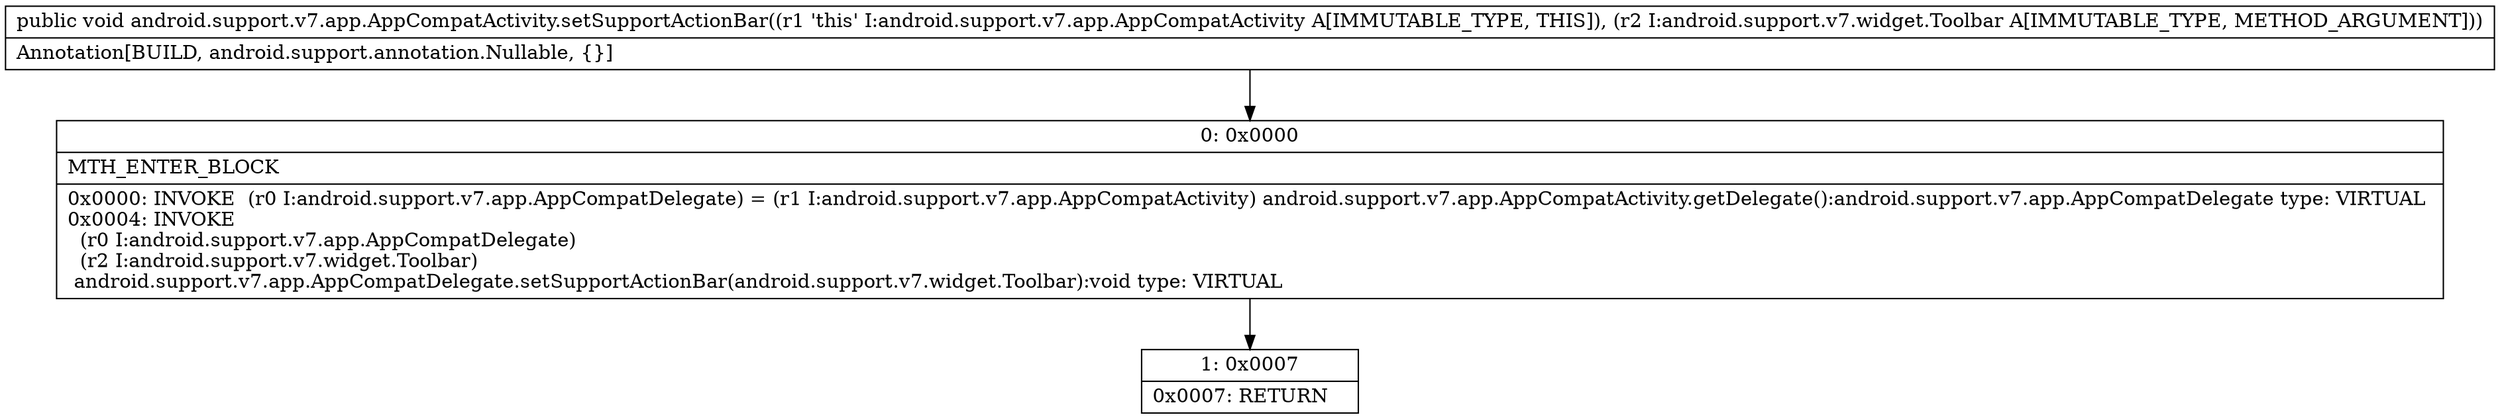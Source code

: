 digraph "CFG forandroid.support.v7.app.AppCompatActivity.setSupportActionBar(Landroid\/support\/v7\/widget\/Toolbar;)V" {
Node_0 [shape=record,label="{0\:\ 0x0000|MTH_ENTER_BLOCK\l|0x0000: INVOKE  (r0 I:android.support.v7.app.AppCompatDelegate) = (r1 I:android.support.v7.app.AppCompatActivity) android.support.v7.app.AppCompatActivity.getDelegate():android.support.v7.app.AppCompatDelegate type: VIRTUAL \l0x0004: INVOKE  \l  (r0 I:android.support.v7.app.AppCompatDelegate)\l  (r2 I:android.support.v7.widget.Toolbar)\l android.support.v7.app.AppCompatDelegate.setSupportActionBar(android.support.v7.widget.Toolbar):void type: VIRTUAL \l}"];
Node_1 [shape=record,label="{1\:\ 0x0007|0x0007: RETURN   \l}"];
MethodNode[shape=record,label="{public void android.support.v7.app.AppCompatActivity.setSupportActionBar((r1 'this' I:android.support.v7.app.AppCompatActivity A[IMMUTABLE_TYPE, THIS]), (r2 I:android.support.v7.widget.Toolbar A[IMMUTABLE_TYPE, METHOD_ARGUMENT]))  | Annotation[BUILD, android.support.annotation.Nullable, \{\}]\l}"];
MethodNode -> Node_0;
Node_0 -> Node_1;
}

